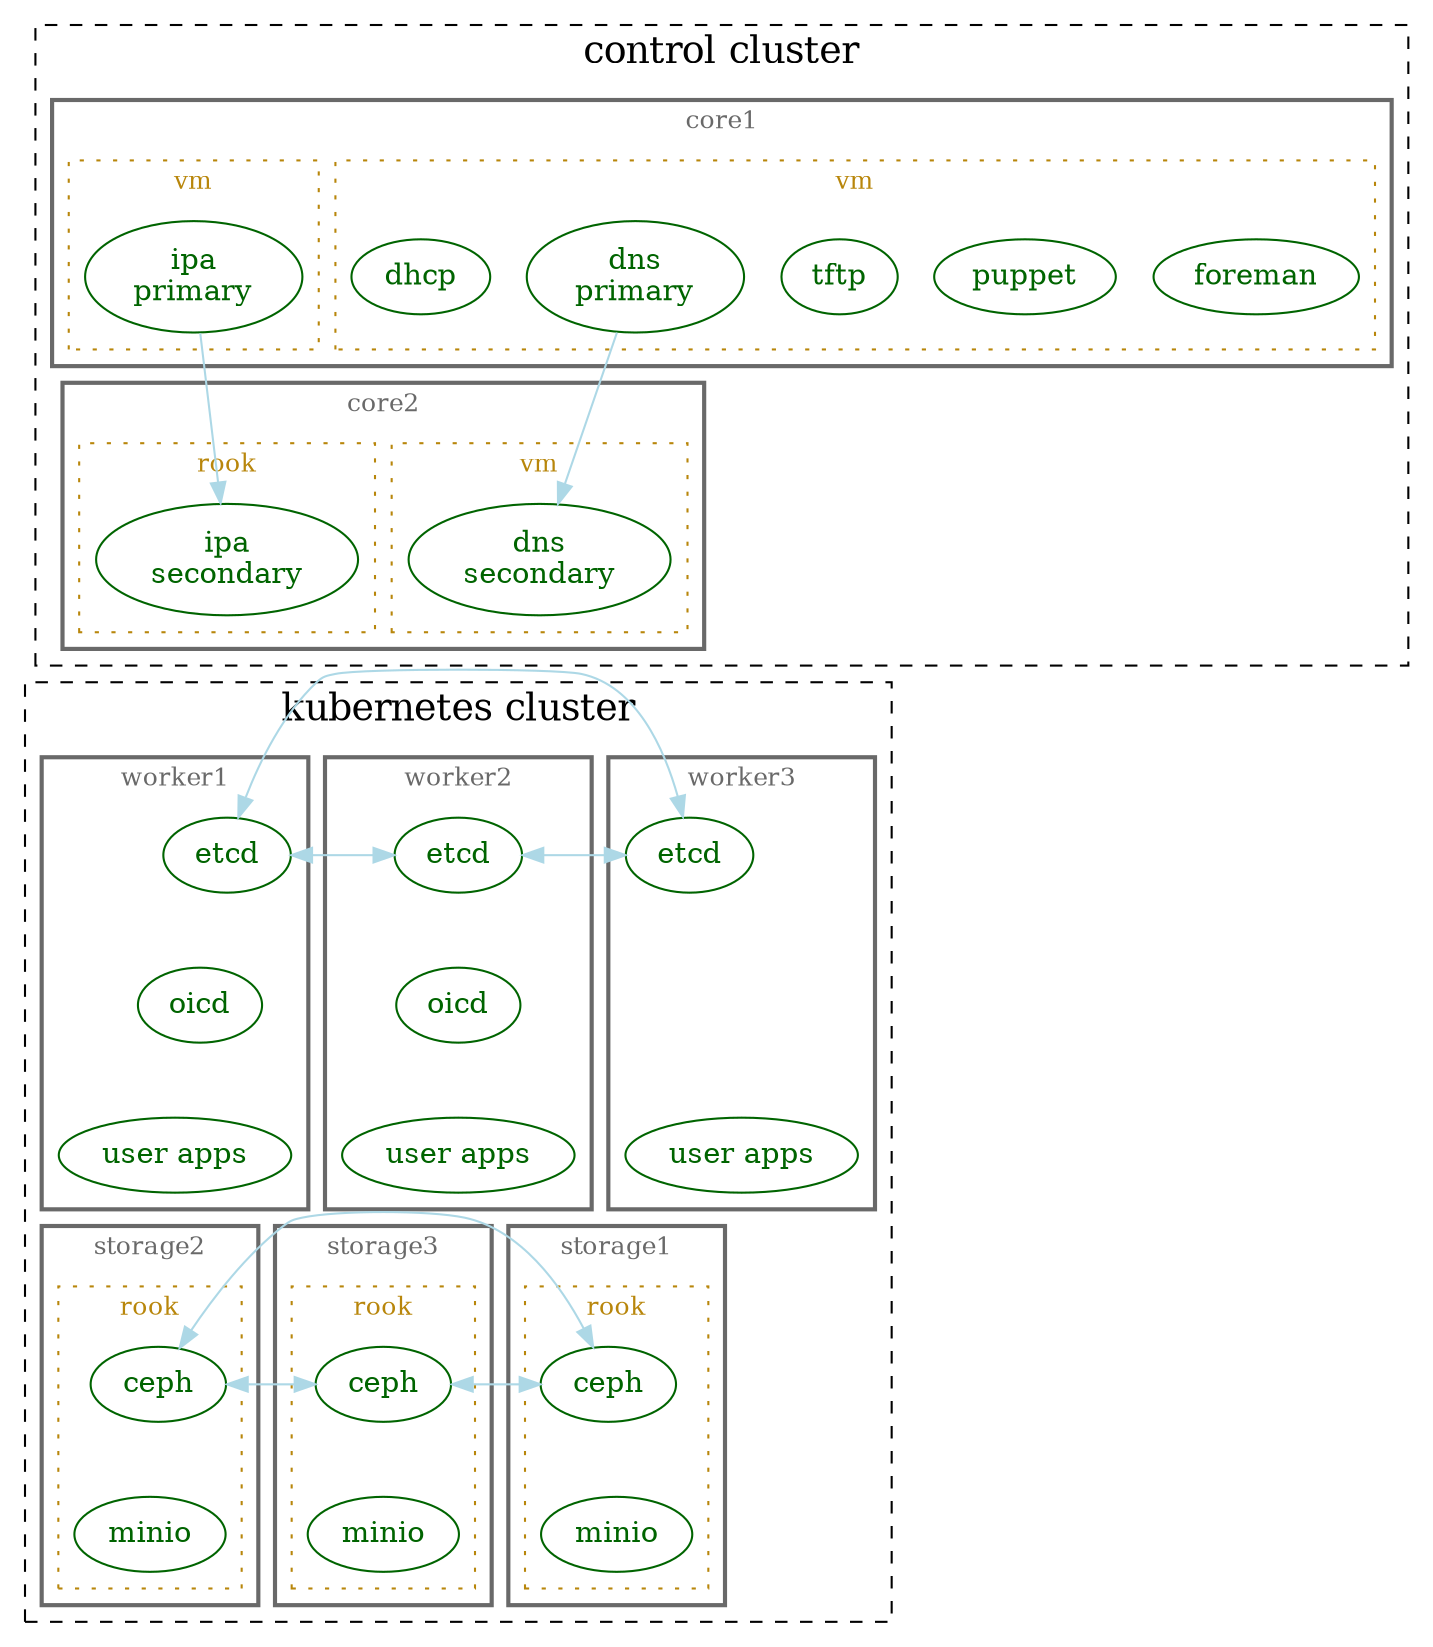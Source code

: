 digraph top {
//  dpi=100
  ranksep=0.5
  rankdir=TB
  overlap=false
  newrank=true
  clusterrank=local

  // services
  {
    node [shape=ellipse fontsize=14 style=filled fillcolor=white color=darkgreen fontcolor=darkgreen]
    foreman
    puppet
    tftp
    dns1 [label="dns\nprimary"]
    dns2 [label="dns\nsecondary"]
    dhcp1 [label="dhcp"]
    ipa1 [label="ipa\nprimary"]
    ipa2 [label="ipa\nsecondary"]
    app1 [label="user apps"]
    app2 [label="user apps"]
    app3 [label="user apps"]
    etcd1 [label="etcd"]
    etcd2 [label="etcd"]
    etcd3 [label="etcd"]
    oidc1 [label="oicd"]
    oidc2 [label="oicd"]
    ceph1 [label="ceph"]
    ceph2 [label="ceph"]
    ceph3 [label="ceph"]
    minio1 [label="minio"]
    minio2 [label="minio"]
    minio3 [label="minio"]
  }

  subgraph cluster_0 {
    label="control cluster"
    fontsize=18
    style=dashed

    subgraph cluster_1 {
      label="core1"
      color=dimgray
      fontcolor=dimgray
      fontsize=12
      style=bold

      {
        rank=same
        foreman
        puppet
        tftp
        dns1
        dhcp1
        ipa1
      }

      subgraph cluster_17 {
        label="vm"
        color=darkgoldenrod
        fontcolor=darkgoldenrod
        fontsize=12
        style=dotted

        foreman
        puppet
        tftp
        dns1
        dhcp1
      }

      subgraph cluster_18 {
        label="vm"
        color=darkgoldenrod
        fontcolor=darkgoldenrod
        fontsize=12
        style=dotted

        ipa1
      }
    }

    subgraph cluster_2 {
      label="core2"
      color=dimgray
      fontcolor=dimgray
      fontsize=12
      style=bold

      {
        rank=same
        dns2
        ipa2
      }

      subgraph cluster_15 {
        label="vm"
        color=darkgoldenrod
        fontcolor=darkgoldenrod
        fontsize=12
        style=dotted

        dns2
      }

      subgraph cluster_16 {
        label="rook"
        color=darkgoldenrod
        fontcolor=darkgoldenrod
        fontsize=12
        style=dotted

        ipa2
      }
    }

    edge [color=lightblue]
    dns1 -> dns2
    ipa1 -> ipa2
  }

  subgraph cluster_3 {
    label="kubernetes cluster"
    fontsize=18
    style=dashed

    subgraph cluster_4 {
      label="worker3"
      color=dimgray
      fontcolor=dimgray
      fontsize=12
      style=bold

      etcd3
      app3
    }

    subgraph cluster_5 {
      label="worker2"
      color=dimgray
      fontcolor=dimgray
      fontsize=12
      style=bold

      etcd2
      app2
      oidc2
    }

    subgraph cluster_6 {
      label="worker1"
      color=dimgray
      fontcolor=dimgray
      fontsize=12
      style=bold

      etcd1
      app1
      oidc1
    }

    subgraph cluster_7 {
      label="storage3"
      color=dimgray
      fontcolor=dimgray
      fontsize=12
      style=bold

      subgraph cluster_8 {
        label="rook"
        color=darkgoldenrod
        fontcolor=darkgoldenrod
        fontsize=12
        style=dotted

        ceph3
        minio3
      }
    }

    subgraph cluster_9 {
      label="storage2"
      color=dimgray
      fontcolor=dimgray
      fontsize=12
      style=bold

      subgraph cluster_10 {
        label="rook"
        color=darkgoldenrod
        fontcolor=darkgoldenrod
        fontsize=12
        style=dotted

        ceph2
        minio2
      }
    }

    subgraph cluster_11 {
      label="storage1"
      color=dimgray
      fontcolor=dimgray
      fontsize=12
      style=bold

      subgraph cluster_12 {
        label="rook"
        color=darkgoldenrod
        fontcolor=darkgoldenrod
        fontsize=12
        style=dotted

        ceph1
        minio1
      }
    }

    {
      rank=same
      edge [color=lightblue dir=both]
      ceph1 -> ceph2
      ceph2 -> ceph3
      ceph3 -> ceph1
    }


    {
      rank=same
      minio1
      minio2
      minio3
    }

    {
      rank=same
      edge [color=lightblue dir=both]
      etcd1 -> etcd2
      etcd2 -> etcd3
      etcd3 -> etcd1
    }


    {
      rank=same
      app1
      app2
      app3
    }

    {
      rank=same
      oidc1
      oidc2
    }
  }

  // make graph look pretty... not real relationships
  {
    edge [constraint=true style=invis]
    ipa2 -> etcd1
    etcd1 -> oidc1
    oidc1 -> app1
    app1 -> ceph1
    ceph1 -> minio1
  }

/*
  // make graph look pretty... not real relationships
  {
    edge [constraint=true style=invis]
    etcd1 -> oidc1
    etcd1 -> app1
    app1 -> ceph1
    ceph1 -> minio1

    ipa1-> etcd1
    ipa2-> etcd1
    ipa1-> ceph1
    ipa2-> ceph1
  }
*/
}
